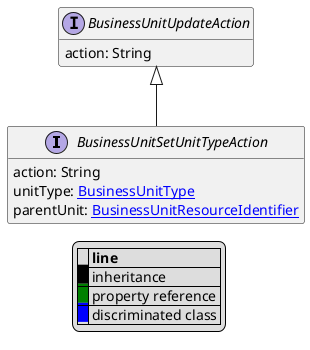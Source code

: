 @startuml

hide empty fields
hide empty methods
legend
|= |= line |
|<back:black>   </back>| inheritance |
|<back:green>   </back>| property reference |
|<back:blue>   </back>| discriminated class |
endlegend
interface BusinessUnitSetUnitTypeAction [[BusinessUnitSetUnitTypeAction.svg]] extends BusinessUnitUpdateAction {
    action: String
    unitType: [[BusinessUnitType.svg BusinessUnitType]]
    parentUnit: [[BusinessUnitResourceIdentifier.svg BusinessUnitResourceIdentifier]]
}
interface BusinessUnitUpdateAction [[BusinessUnitUpdateAction.svg]]  {
    action: String
}





@enduml
